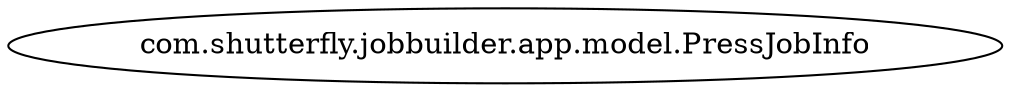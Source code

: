 digraph dependencyGraph {
 concentrate=true;
 rankdir="LR"; 
ranksep="2.0";
"com.shutterfly.jobbuilder.app.model.PressJobInfo"; 
}